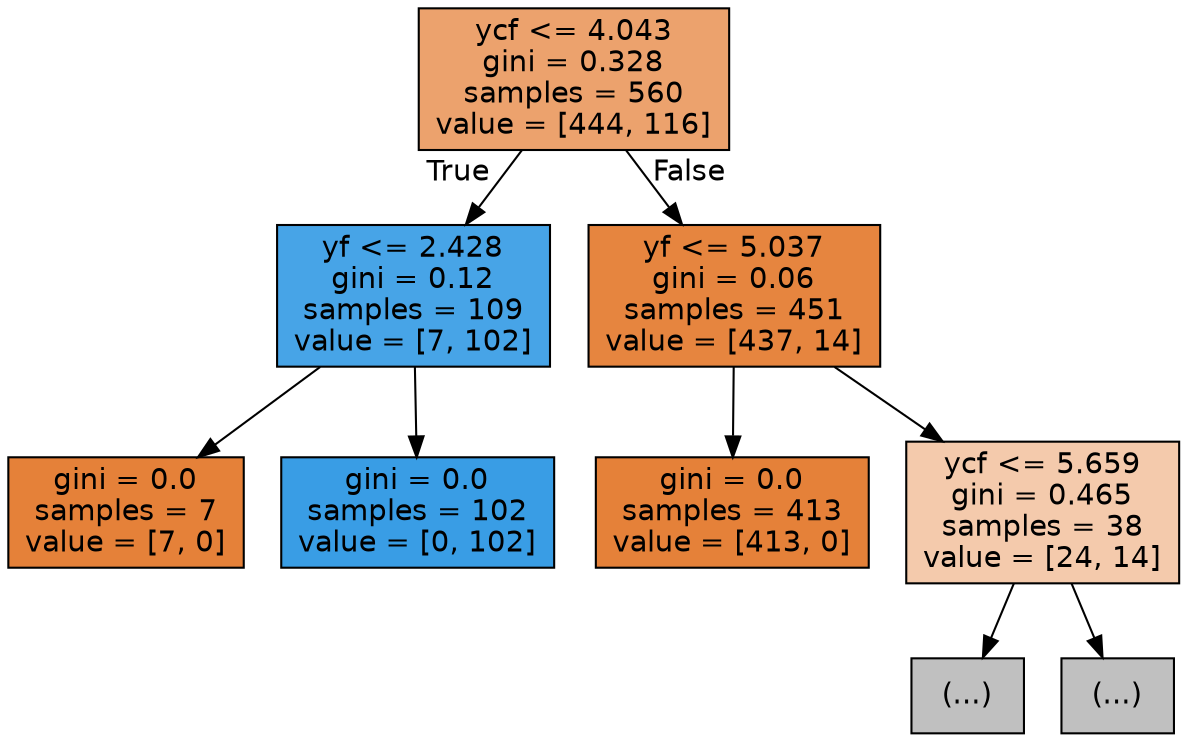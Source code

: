 digraph Tree {
node [shape=box, style="filled", color="black", fontname="helvetica"] ;
edge [fontname="helvetica"] ;
0 [label="ycf <= 4.043\ngini = 0.328\nsamples = 560\nvalue = [444, 116]", fillcolor="#eca26d"] ;
1 [label="yf <= 2.428\ngini = 0.12\nsamples = 109\nvalue = [7, 102]", fillcolor="#47a4e7"] ;
0 -> 1 [labeldistance=2.5, labelangle=45, headlabel="True"] ;
2 [label="gini = 0.0\nsamples = 7\nvalue = [7, 0]", fillcolor="#e58139"] ;
1 -> 2 ;
3 [label="gini = 0.0\nsamples = 102\nvalue = [0, 102]", fillcolor="#399de5"] ;
1 -> 3 ;
4 [label="yf <= 5.037\ngini = 0.06\nsamples = 451\nvalue = [437, 14]", fillcolor="#e6853f"] ;
0 -> 4 [labeldistance=2.5, labelangle=-45, headlabel="False"] ;
5 [label="gini = 0.0\nsamples = 413\nvalue = [413, 0]", fillcolor="#e58139"] ;
4 -> 5 ;
6 [label="ycf <= 5.659\ngini = 0.465\nsamples = 38\nvalue = [24, 14]", fillcolor="#f4caac"] ;
4 -> 6 ;
7 [label="(...)", fillcolor="#C0C0C0"] ;
6 -> 7 ;
10 [label="(...)", fillcolor="#C0C0C0"] ;
6 -> 10 ;
}